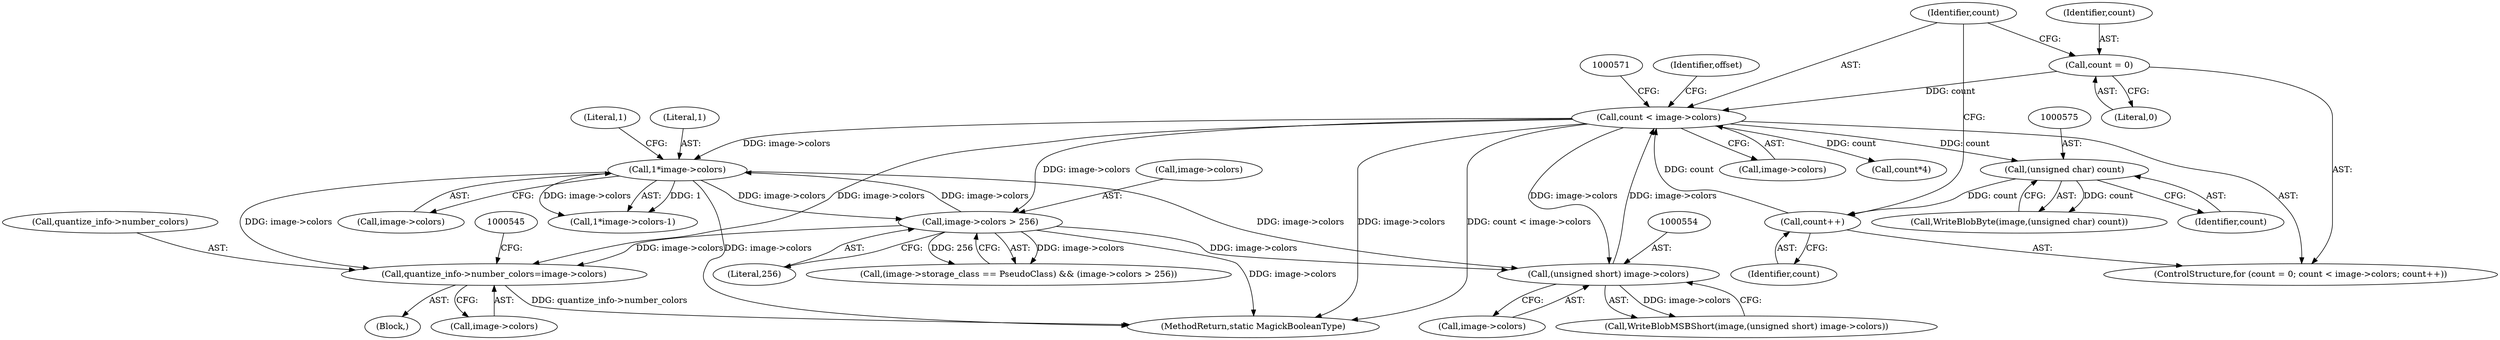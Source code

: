 digraph "0_ImageMagick_db1ffb6cf44bcfe5c4d5fcf9d9109ded5617387f_0@pointer" {
"1000537" [label="(Call,quantize_info->number_colors=image->colors)"];
"1000562" [label="(Call,count < image->colors)"];
"1000559" [label="(Call,count = 0)"];
"1000567" [label="(Call,count++)"];
"1000574" [label="(Call,(unsigned char) count)"];
"1000553" [label="(Call,(unsigned short) image->colors)"];
"1000992" [label="(Call,1*image->colors)"];
"1000316" [label="(Call,image->colors > 256)"];
"1000576" [label="(Identifier,count)"];
"1000316" [label="(Call,image->colors > 256)"];
"1000572" [label="(Call,WriteBlobByte(image,(unsigned char) count))"];
"1000614" [label="(Identifier,offset)"];
"1000563" [label="(Identifier,count)"];
"1000574" [label="(Call,(unsigned char) count)"];
"1000568" [label="(Identifier,count)"];
"1000561" [label="(Literal,0)"];
"1000526" [label="(Block,)"];
"1000564" [label="(Call,image->colors)"];
"1000317" [label="(Call,image->colors)"];
"1000541" [label="(Call,image->colors)"];
"1000310" [label="(Call,(image->storage_class == PseudoClass) && (image->colors > 256))"];
"1000562" [label="(Call,count < image->colors)"];
"1000997" [label="(Literal,1)"];
"1000617" [label="(Call,count*4)"];
"1000558" [label="(ControlStructure,for (count = 0; count < image->colors; count++))"];
"1000994" [label="(Call,image->colors)"];
"1000537" [label="(Call,quantize_info->number_colors=image->colors)"];
"1001452" [label="(MethodReturn,static MagickBooleanType)"];
"1000991" [label="(Call,1*image->colors-1)"];
"1000555" [label="(Call,image->colors)"];
"1000560" [label="(Identifier,count)"];
"1000538" [label="(Call,quantize_info->number_colors)"];
"1000551" [label="(Call,WriteBlobMSBShort(image,(unsigned short) image->colors))"];
"1000567" [label="(Call,count++)"];
"1000993" [label="(Literal,1)"];
"1000320" [label="(Literal,256)"];
"1000992" [label="(Call,1*image->colors)"];
"1000559" [label="(Call,count = 0)"];
"1000553" [label="(Call,(unsigned short) image->colors)"];
"1000537" -> "1000526"  [label="AST: "];
"1000537" -> "1000541"  [label="CFG: "];
"1000538" -> "1000537"  [label="AST: "];
"1000541" -> "1000537"  [label="AST: "];
"1000545" -> "1000537"  [label="CFG: "];
"1000537" -> "1001452"  [label="DDG: quantize_info->number_colors"];
"1000562" -> "1000537"  [label="DDG: image->colors"];
"1000992" -> "1000537"  [label="DDG: image->colors"];
"1000316" -> "1000537"  [label="DDG: image->colors"];
"1000562" -> "1000558"  [label="AST: "];
"1000562" -> "1000564"  [label="CFG: "];
"1000563" -> "1000562"  [label="AST: "];
"1000564" -> "1000562"  [label="AST: "];
"1000571" -> "1000562"  [label="CFG: "];
"1000614" -> "1000562"  [label="CFG: "];
"1000562" -> "1001452"  [label="DDG: count < image->colors"];
"1000562" -> "1001452"  [label="DDG: image->colors"];
"1000562" -> "1000316"  [label="DDG: image->colors"];
"1000562" -> "1000553"  [label="DDG: image->colors"];
"1000559" -> "1000562"  [label="DDG: count"];
"1000567" -> "1000562"  [label="DDG: count"];
"1000553" -> "1000562"  [label="DDG: image->colors"];
"1000562" -> "1000574"  [label="DDG: count"];
"1000562" -> "1000617"  [label="DDG: count"];
"1000562" -> "1000992"  [label="DDG: image->colors"];
"1000559" -> "1000558"  [label="AST: "];
"1000559" -> "1000561"  [label="CFG: "];
"1000560" -> "1000559"  [label="AST: "];
"1000561" -> "1000559"  [label="AST: "];
"1000563" -> "1000559"  [label="CFG: "];
"1000567" -> "1000558"  [label="AST: "];
"1000567" -> "1000568"  [label="CFG: "];
"1000568" -> "1000567"  [label="AST: "];
"1000563" -> "1000567"  [label="CFG: "];
"1000574" -> "1000567"  [label="DDG: count"];
"1000574" -> "1000572"  [label="AST: "];
"1000574" -> "1000576"  [label="CFG: "];
"1000575" -> "1000574"  [label="AST: "];
"1000576" -> "1000574"  [label="AST: "];
"1000572" -> "1000574"  [label="CFG: "];
"1000574" -> "1000572"  [label="DDG: count"];
"1000553" -> "1000551"  [label="AST: "];
"1000553" -> "1000555"  [label="CFG: "];
"1000554" -> "1000553"  [label="AST: "];
"1000555" -> "1000553"  [label="AST: "];
"1000551" -> "1000553"  [label="CFG: "];
"1000553" -> "1000551"  [label="DDG: image->colors"];
"1000992" -> "1000553"  [label="DDG: image->colors"];
"1000316" -> "1000553"  [label="DDG: image->colors"];
"1000992" -> "1000991"  [label="AST: "];
"1000992" -> "1000994"  [label="CFG: "];
"1000993" -> "1000992"  [label="AST: "];
"1000994" -> "1000992"  [label="AST: "];
"1000997" -> "1000992"  [label="CFG: "];
"1000992" -> "1001452"  [label="DDG: image->colors"];
"1000992" -> "1000316"  [label="DDG: image->colors"];
"1000992" -> "1000991"  [label="DDG: 1"];
"1000992" -> "1000991"  [label="DDG: image->colors"];
"1000316" -> "1000992"  [label="DDG: image->colors"];
"1000316" -> "1000310"  [label="AST: "];
"1000316" -> "1000320"  [label="CFG: "];
"1000317" -> "1000316"  [label="AST: "];
"1000320" -> "1000316"  [label="AST: "];
"1000310" -> "1000316"  [label="CFG: "];
"1000316" -> "1001452"  [label="DDG: image->colors"];
"1000316" -> "1000310"  [label="DDG: image->colors"];
"1000316" -> "1000310"  [label="DDG: 256"];
}
